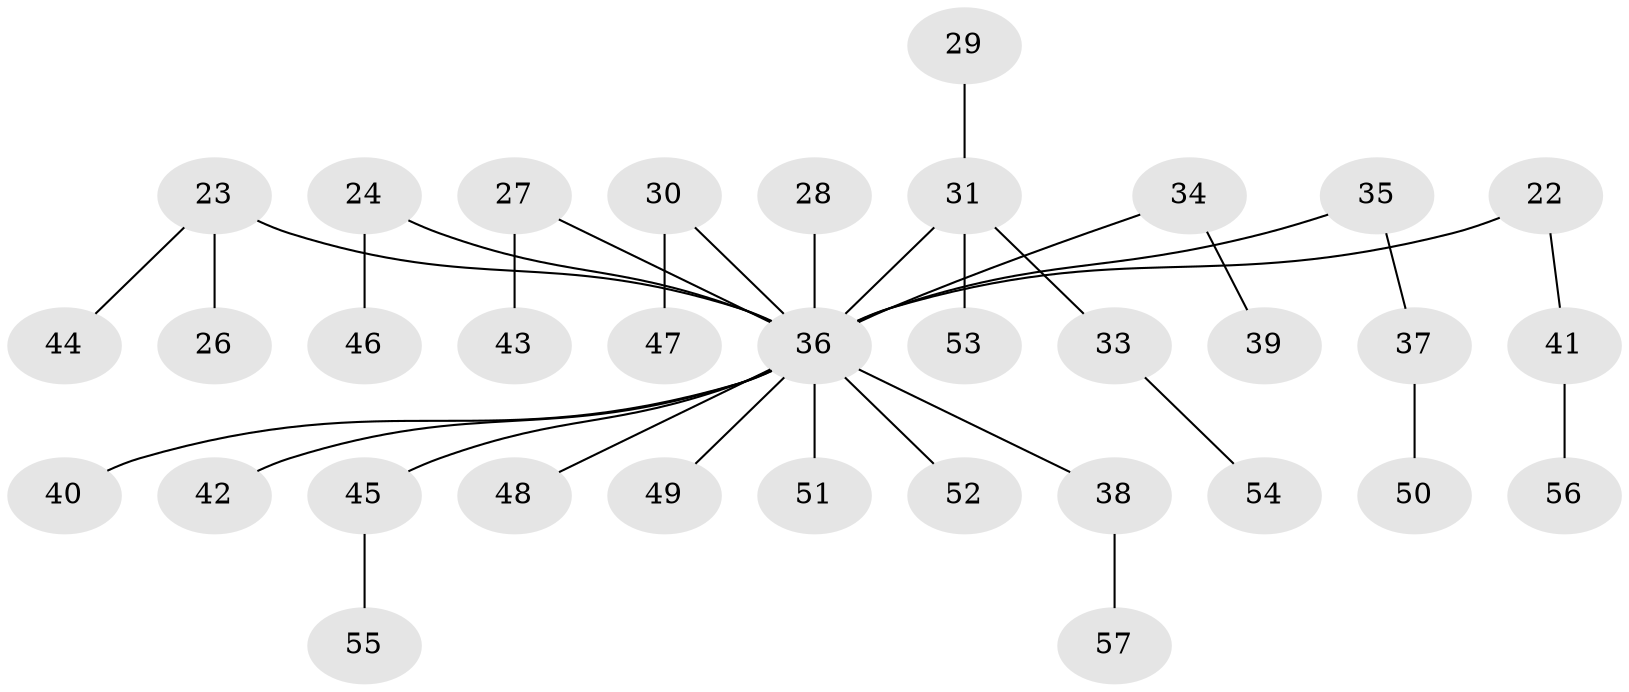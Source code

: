 // original degree distribution, {3: 0.08771929824561403, 8: 0.017543859649122806, 4: 0.12280701754385964, 2: 0.2982456140350877, 1: 0.47368421052631576}
// Generated by graph-tools (version 1.1) at 2025/56/03/04/25 21:56:18]
// undirected, 34 vertices, 33 edges
graph export_dot {
graph [start="1"]
  node [color=gray90,style=filled];
  22;
  23 [super="+20+9"];
  24;
  26;
  27;
  28;
  29;
  30;
  31 [super="+19+17"];
  33;
  34 [super="+32"];
  35;
  36 [super="+3+25+11+8+10+21+16+13+14+15"];
  37;
  38;
  39;
  40;
  41;
  42;
  43;
  44;
  45;
  46;
  47;
  48;
  49;
  50;
  51;
  52;
  53;
  54;
  55;
  56;
  57;
  22 -- 41;
  22 -- 36;
  23 -- 26;
  23 -- 44;
  23 -- 36;
  24 -- 46;
  24 -- 36;
  27 -- 43;
  27 -- 36;
  28 -- 36;
  29 -- 31;
  30 -- 47;
  30 -- 36;
  31 -- 53;
  31 -- 33;
  31 -- 36;
  33 -- 54;
  34 -- 39;
  34 -- 36;
  35 -- 37;
  35 -- 36;
  36 -- 38;
  36 -- 51;
  36 -- 52;
  36 -- 42;
  36 -- 45;
  36 -- 48;
  36 -- 49;
  36 -- 40;
  37 -- 50;
  38 -- 57;
  41 -- 56;
  45 -- 55;
}
